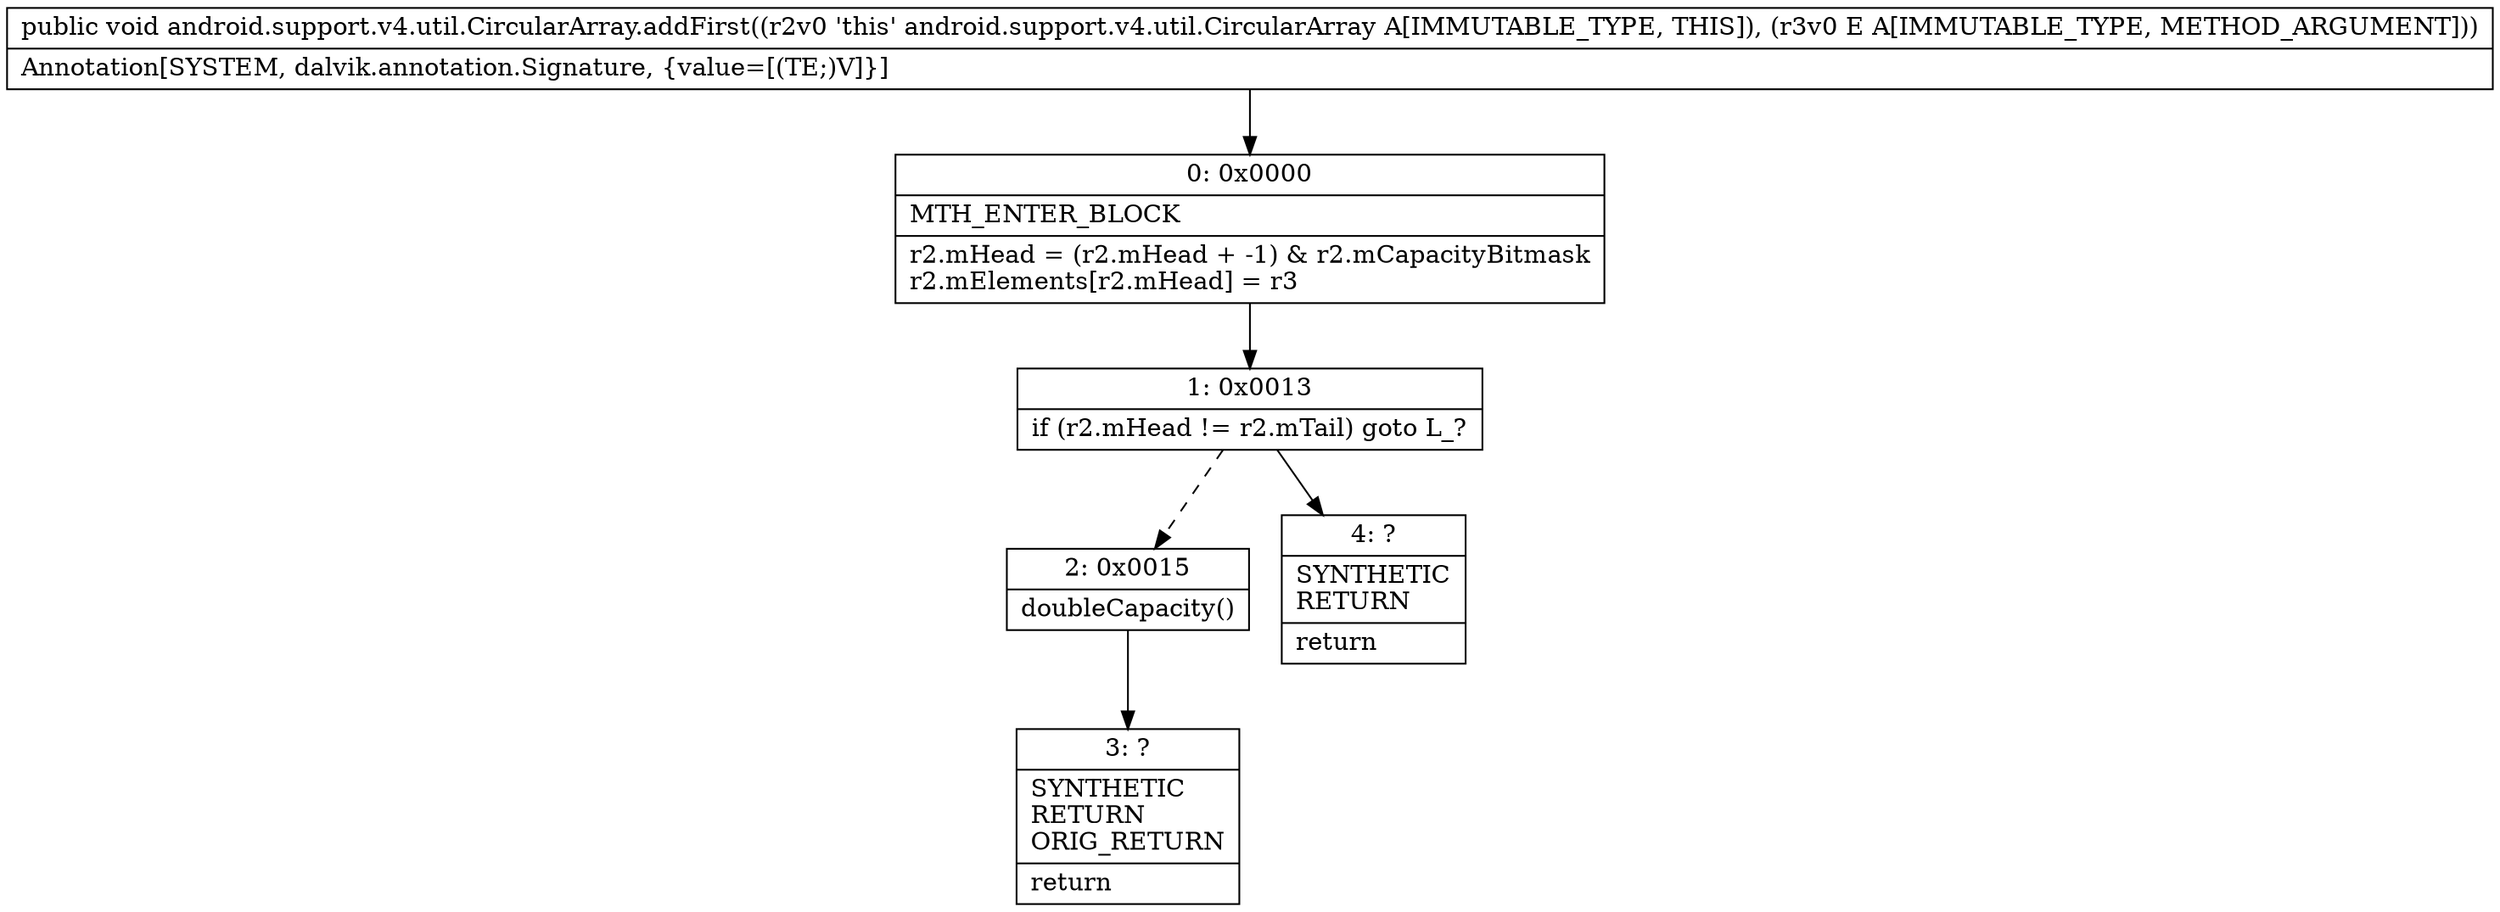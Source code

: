 digraph "CFG forandroid.support.v4.util.CircularArray.addFirst(Ljava\/lang\/Object;)V" {
Node_0 [shape=record,label="{0\:\ 0x0000|MTH_ENTER_BLOCK\l|r2.mHead = (r2.mHead + \-1) & r2.mCapacityBitmask\lr2.mElements[r2.mHead] = r3\l}"];
Node_1 [shape=record,label="{1\:\ 0x0013|if (r2.mHead != r2.mTail) goto L_?\l}"];
Node_2 [shape=record,label="{2\:\ 0x0015|doubleCapacity()\l}"];
Node_3 [shape=record,label="{3\:\ ?|SYNTHETIC\lRETURN\lORIG_RETURN\l|return\l}"];
Node_4 [shape=record,label="{4\:\ ?|SYNTHETIC\lRETURN\l|return\l}"];
MethodNode[shape=record,label="{public void android.support.v4.util.CircularArray.addFirst((r2v0 'this' android.support.v4.util.CircularArray A[IMMUTABLE_TYPE, THIS]), (r3v0 E A[IMMUTABLE_TYPE, METHOD_ARGUMENT]))  | Annotation[SYSTEM, dalvik.annotation.Signature, \{value=[(TE;)V]\}]\l}"];
MethodNode -> Node_0;
Node_0 -> Node_1;
Node_1 -> Node_2[style=dashed];
Node_1 -> Node_4;
Node_2 -> Node_3;
}

